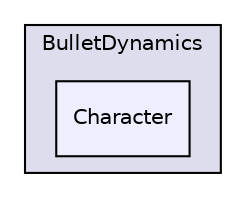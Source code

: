 digraph "bullet/bullet-2.82-r2704/src/BulletDynamics/Character" {
  compound=true
  node [ fontsize="10", fontname="Helvetica"];
  edge [ labelfontsize="10", labelfontname="Helvetica"];
  subgraph clusterdir_af43208036bf704b5e7ab06051c07d0a {
    graph [ bgcolor="#ddddee", pencolor="black", label="BulletDynamics" fontname="Helvetica", fontsize="10", URL="dir_af43208036bf704b5e7ab06051c07d0a.html"]
  dir_0e682fecebbd68e4f44656368fc941e7 [shape=box, label="Character", style="filled", fillcolor="#eeeeff", pencolor="black", URL="dir_0e682fecebbd68e4f44656368fc941e7.html"];
  }
}
